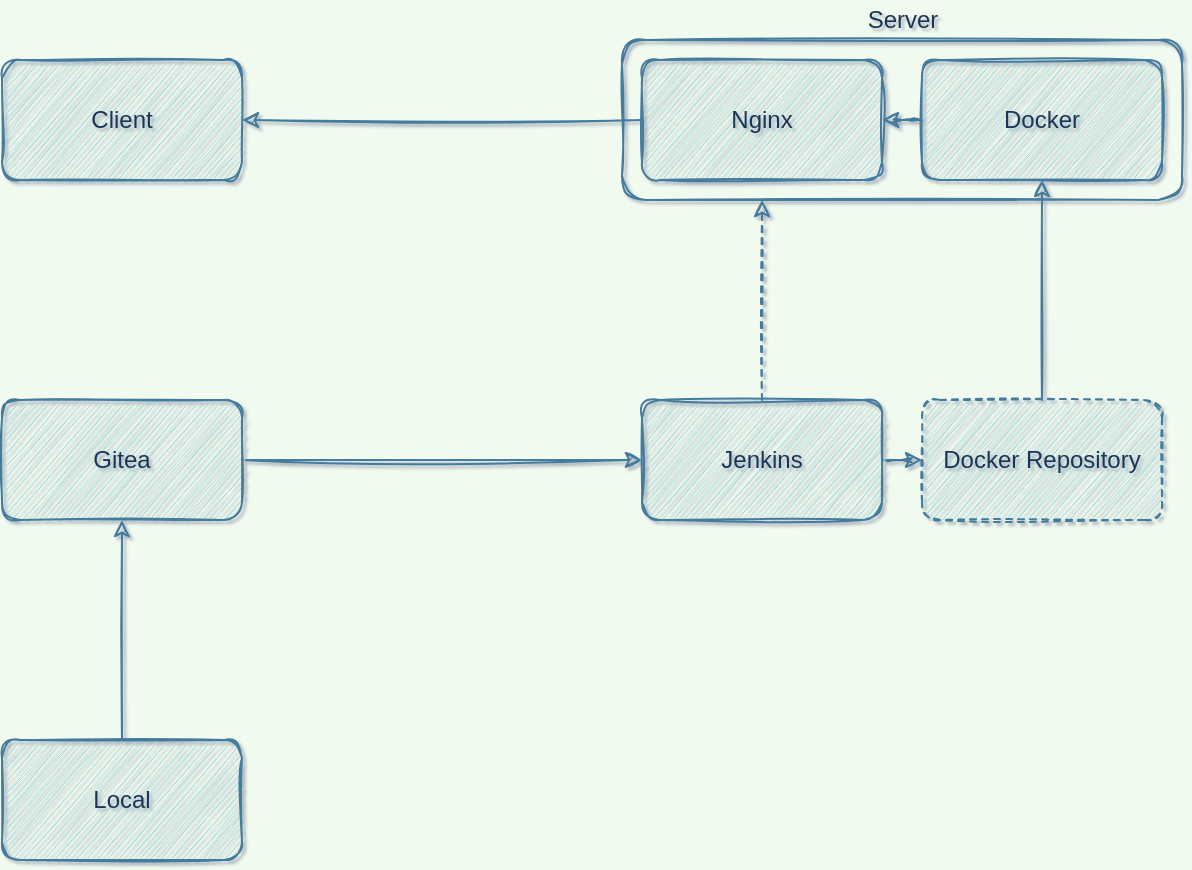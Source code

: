<mxfile version="17.4.0" type="github"><diagram id="lGNz59RSeqdOMrpRoHmB" name="第 1 页"><mxGraphModel dx="1422" dy="800" grid="1" gridSize="10" guides="1" tooltips="1" connect="1" arrows="1" fold="1" page="1" pageScale="1" pageWidth="1169" pageHeight="827" background="#F1FAEE" math="0" shadow="1"><root><mxCell id="0"/><mxCell id="1" parent="0"/><mxCell id="wiqsXuyekl-3cdRnJH_f-16" value="" style="rounded=1;whiteSpace=wrap;html=1;fillColor=none;strokeColor=#457B9D;fontColor=#1D3557;sketch=1;" vertex="1" parent="1"><mxGeometry x="400" y="190" width="280" height="80" as="geometry"/></mxCell><mxCell id="wiqsXuyekl-3cdRnJH_f-1" value="Client" style="rounded=1;whiteSpace=wrap;html=1;fillColor=#A8DADC;strokeColor=#457B9D;fontColor=#1D3557;sketch=1;" vertex="1" parent="1"><mxGeometry x="90" y="200" width="120" height="60" as="geometry"/></mxCell><mxCell id="wiqsXuyekl-3cdRnJH_f-10" style="edgeStyle=orthogonalEdgeStyle;rounded=1;orthogonalLoop=1;jettySize=auto;html=1;entryX=0;entryY=0.5;entryDx=0;entryDy=0;labelBackgroundColor=#F1FAEE;strokeColor=#457B9D;fontColor=#1D3557;sketch=1;" edge="1" parent="1" source="wiqsXuyekl-3cdRnJH_f-3" target="wiqsXuyekl-3cdRnJH_f-4"><mxGeometry relative="1" as="geometry"/></mxCell><mxCell id="wiqsXuyekl-3cdRnJH_f-3" value="Gitea" style="rounded=1;whiteSpace=wrap;html=1;fillColor=#A8DADC;strokeColor=#457B9D;fontColor=#1D3557;sketch=1;" vertex="1" parent="1"><mxGeometry x="90" y="370" width="120" height="60" as="geometry"/></mxCell><mxCell id="wiqsXuyekl-3cdRnJH_f-11" style="edgeStyle=orthogonalEdgeStyle;rounded=1;orthogonalLoop=1;jettySize=auto;html=1;labelBackgroundColor=#F1FAEE;strokeColor=#457B9D;fontColor=#1D3557;sketch=1;" edge="1" parent="1" source="wiqsXuyekl-3cdRnJH_f-4" target="wiqsXuyekl-3cdRnJH_f-5"><mxGeometry relative="1" as="geometry"/></mxCell><mxCell id="wiqsXuyekl-3cdRnJH_f-18" style="edgeStyle=orthogonalEdgeStyle;rounded=1;orthogonalLoop=1;jettySize=auto;html=1;entryX=0.25;entryY=1;entryDx=0;entryDy=0;dashed=1;labelBackgroundColor=#F1FAEE;strokeColor=#457B9D;fontColor=#1D3557;sketch=1;" edge="1" parent="1" source="wiqsXuyekl-3cdRnJH_f-4" target="wiqsXuyekl-3cdRnJH_f-16"><mxGeometry relative="1" as="geometry"/></mxCell><mxCell id="wiqsXuyekl-3cdRnJH_f-4" value="Jenkins" style="rounded=1;whiteSpace=wrap;html=1;fillColor=#A8DADC;strokeColor=#457B9D;fontColor=#1D3557;sketch=1;" vertex="1" parent="1"><mxGeometry x="410" y="370" width="120" height="60" as="geometry"/></mxCell><mxCell id="wiqsXuyekl-3cdRnJH_f-12" style="edgeStyle=orthogonalEdgeStyle;rounded=1;orthogonalLoop=1;jettySize=auto;html=1;entryX=0.5;entryY=1;entryDx=0;entryDy=0;exitX=0.5;exitY=0;exitDx=0;exitDy=0;labelBackgroundColor=#F1FAEE;strokeColor=#457B9D;fontColor=#1D3557;sketch=1;" edge="1" parent="1" source="wiqsXuyekl-3cdRnJH_f-5" target="wiqsXuyekl-3cdRnJH_f-8"><mxGeometry relative="1" as="geometry"/></mxCell><mxCell id="wiqsXuyekl-3cdRnJH_f-5" value="Docker Repository" style="rounded=1;whiteSpace=wrap;html=1;dashed=1;fillColor=#A8DADC;strokeColor=#457B9D;fontColor=#1D3557;sketch=1;" vertex="1" parent="1"><mxGeometry x="550" y="370" width="120" height="60" as="geometry"/></mxCell><mxCell id="wiqsXuyekl-3cdRnJH_f-9" style="edgeStyle=orthogonalEdgeStyle;rounded=1;orthogonalLoop=1;jettySize=auto;html=1;entryX=0.5;entryY=1;entryDx=0;entryDy=0;labelBackgroundColor=#F1FAEE;strokeColor=#457B9D;fontColor=#1D3557;sketch=1;" edge="1" parent="1" source="wiqsXuyekl-3cdRnJH_f-6" target="wiqsXuyekl-3cdRnJH_f-3"><mxGeometry relative="1" as="geometry"/></mxCell><mxCell id="wiqsXuyekl-3cdRnJH_f-6" value="Local" style="rounded=1;whiteSpace=wrap;html=1;fillColor=#A8DADC;strokeColor=#457B9D;fontColor=#1D3557;sketch=1;" vertex="1" parent="1"><mxGeometry x="90" y="540" width="120" height="60" as="geometry"/></mxCell><mxCell id="wiqsXuyekl-3cdRnJH_f-14" style="edgeStyle=orthogonalEdgeStyle;rounded=1;orthogonalLoop=1;jettySize=auto;html=1;entryX=1;entryY=0.5;entryDx=0;entryDy=0;labelBackgroundColor=#F1FAEE;strokeColor=#457B9D;fontColor=#1D3557;sketch=1;" edge="1" parent="1" source="wiqsXuyekl-3cdRnJH_f-7" target="wiqsXuyekl-3cdRnJH_f-1"><mxGeometry relative="1" as="geometry"><mxPoint x="510" y="230" as="targetPoint"/></mxGeometry></mxCell><mxCell id="wiqsXuyekl-3cdRnJH_f-7" value="Nginx" style="rounded=1;whiteSpace=wrap;html=1;fillColor=#A8DADC;strokeColor=#457B9D;fontColor=#1D3557;sketch=1;" vertex="1" parent="1"><mxGeometry x="410" y="200" width="120" height="60" as="geometry"/></mxCell><mxCell id="wiqsXuyekl-3cdRnJH_f-13" style="edgeStyle=orthogonalEdgeStyle;rounded=1;orthogonalLoop=1;jettySize=auto;html=1;entryX=1;entryY=0.5;entryDx=0;entryDy=0;labelBackgroundColor=#F1FAEE;strokeColor=#457B9D;fontColor=#1D3557;sketch=1;" edge="1" parent="1" source="wiqsXuyekl-3cdRnJH_f-8" target="wiqsXuyekl-3cdRnJH_f-7"><mxGeometry relative="1" as="geometry"/></mxCell><mxCell id="wiqsXuyekl-3cdRnJH_f-8" value="Docker" style="rounded=1;whiteSpace=wrap;html=1;fillColor=#A8DADC;strokeColor=#457B9D;fontColor=#1D3557;sketch=1;" vertex="1" parent="1"><mxGeometry x="550" y="200" width="120" height="60" as="geometry"/></mxCell><mxCell id="wiqsXuyekl-3cdRnJH_f-17" value="Server" style="text;html=1;align=center;verticalAlign=middle;resizable=0;points=[];autosize=1;strokeColor=none;fillColor=none;fontColor=#1D3557;sketch=1;rounded=1;" vertex="1" parent="1"><mxGeometry x="515" y="170" width="50" height="20" as="geometry"/></mxCell></root></mxGraphModel></diagram></mxfile>